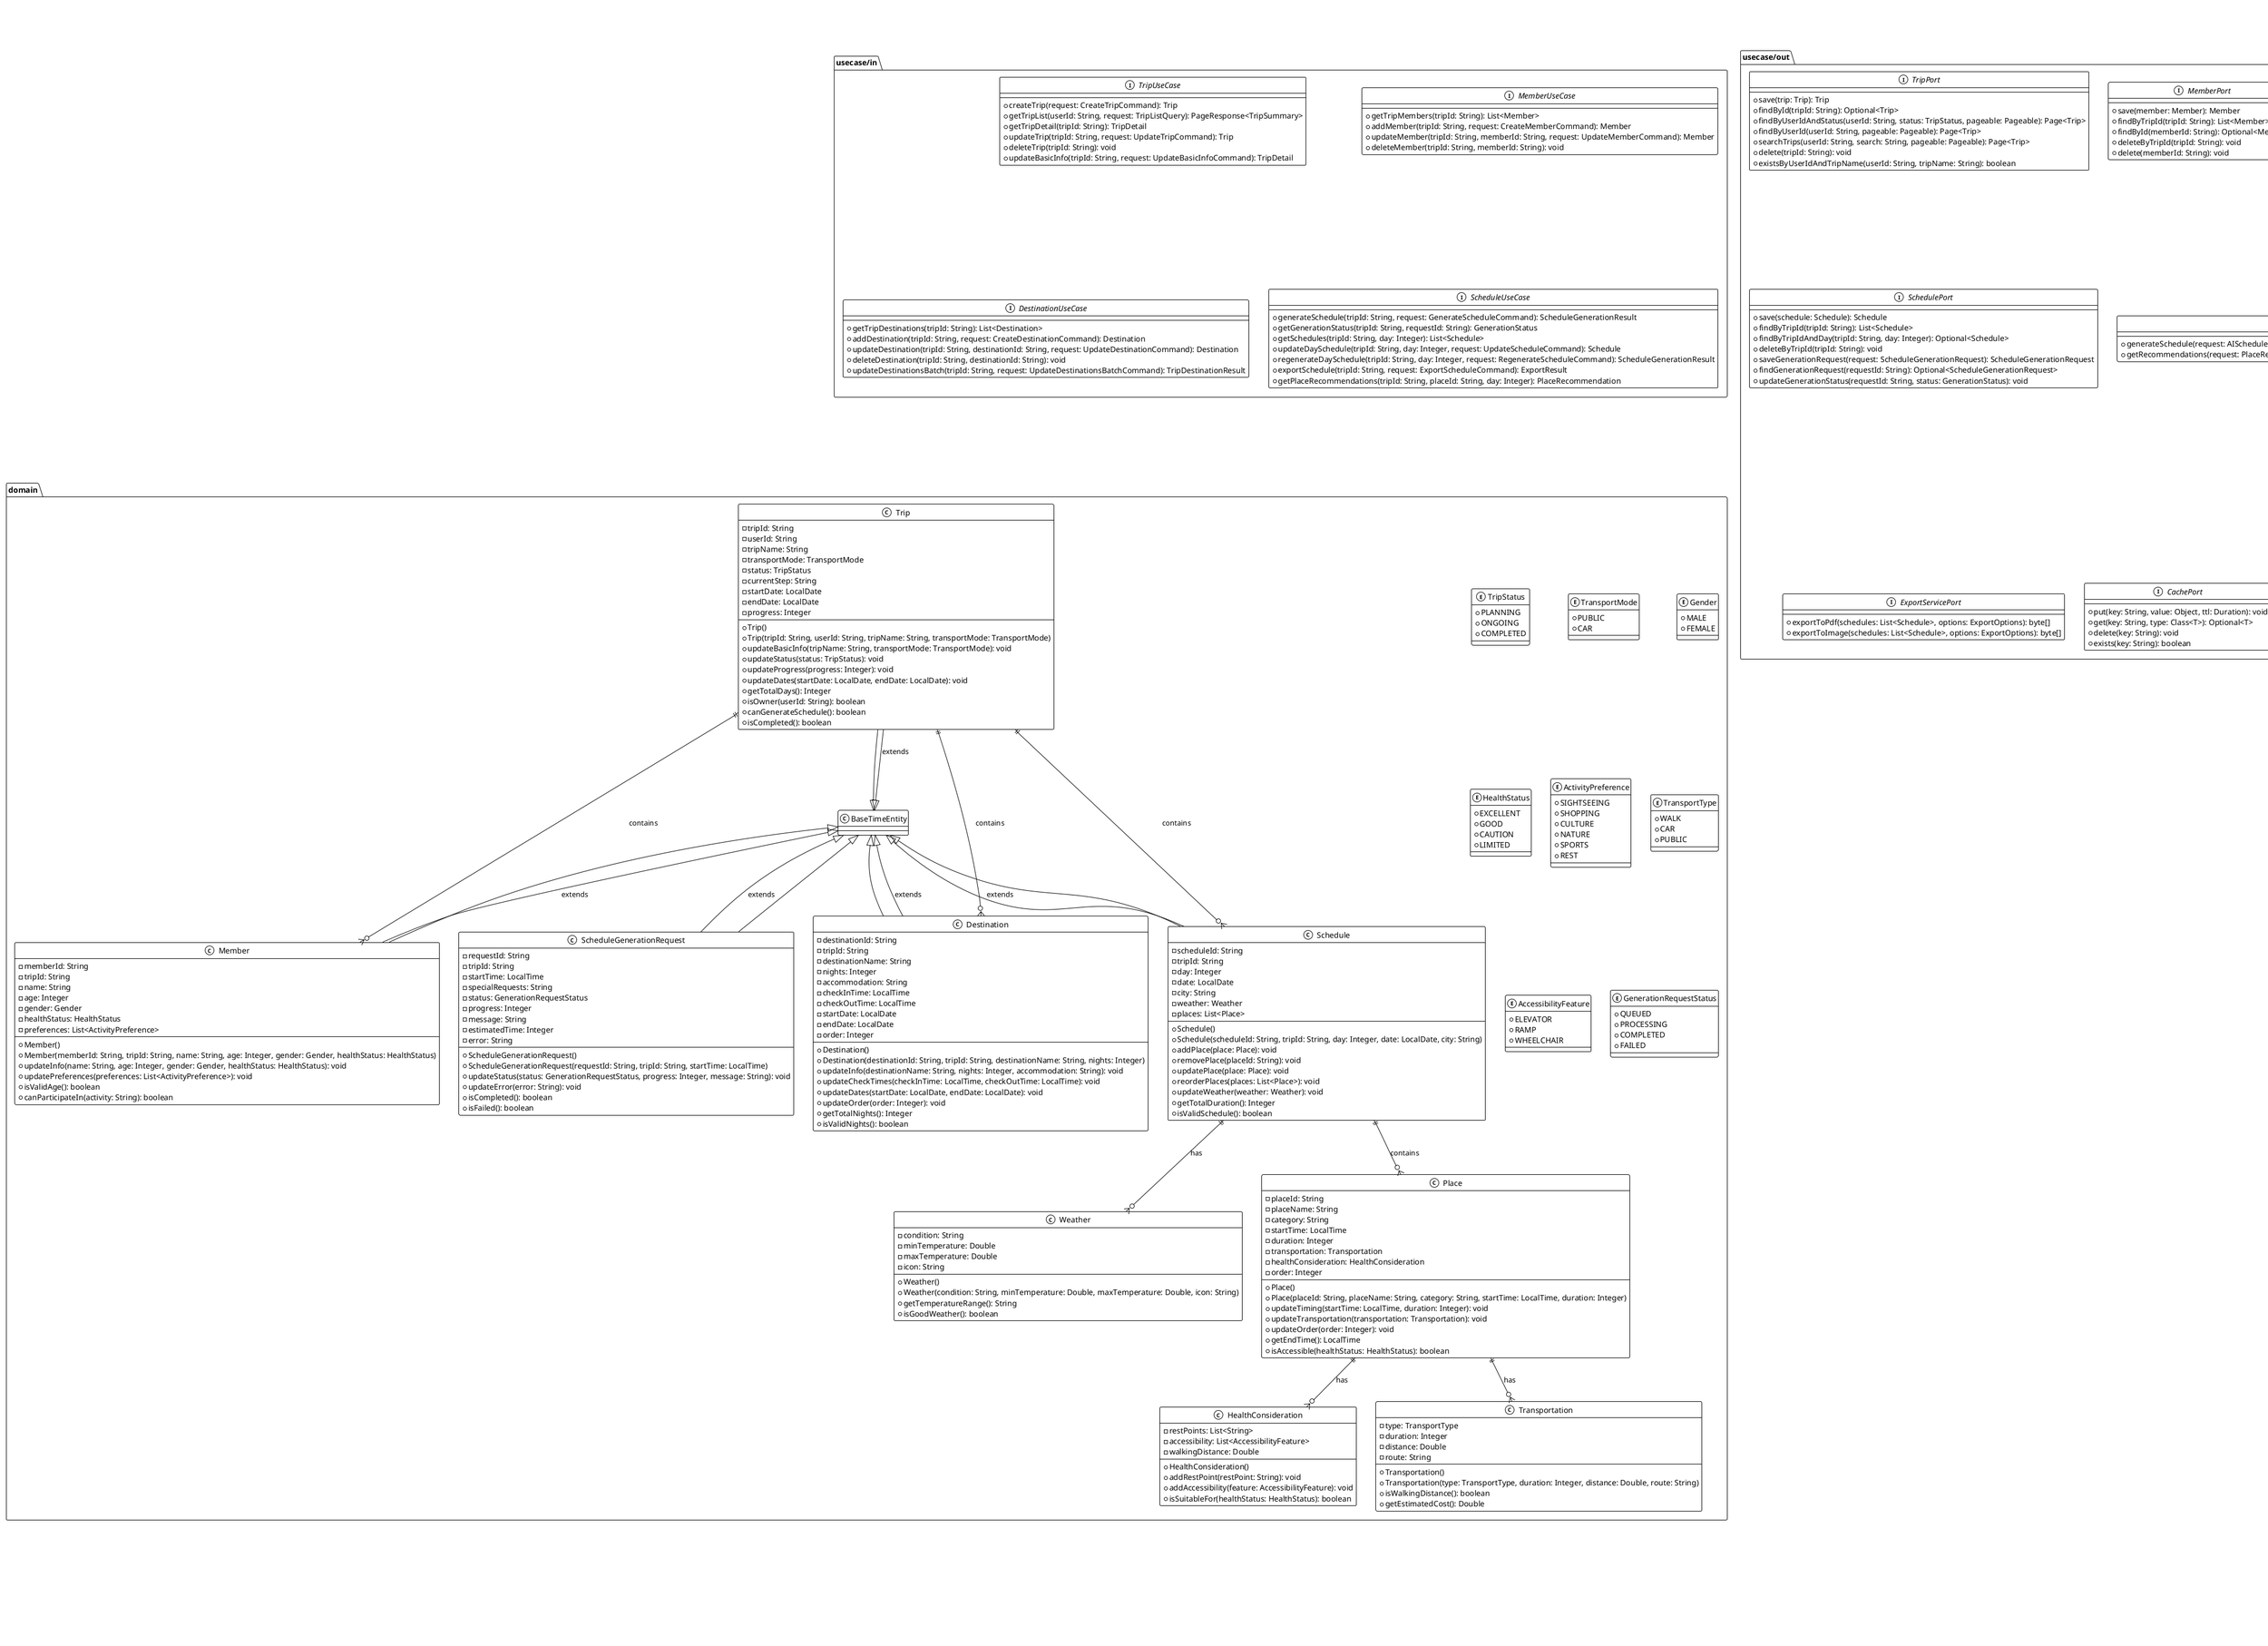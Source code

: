 @startuml
!theme mono

title Trip Service - Clean Architecture Class Design

' ===== USE CASE LAYER (INPUT PORTS) =====
package "usecase/in" {
    interface TripUseCase {
        +createTrip(request: CreateTripCommand): Trip
        +getTripList(userId: String, request: TripListQuery): PageResponse<TripSummary>
        +getTripDetail(tripId: String): TripDetail
        +updateTrip(tripId: String, request: UpdateTripCommand): Trip
        +deleteTrip(tripId: String): void
        +updateBasicInfo(tripId: String, request: UpdateBasicInfoCommand): TripDetail
    }
    
    interface MemberUseCase {
        +getTripMembers(tripId: String): List<Member>
        +addMember(tripId: String, request: CreateMemberCommand): Member
        +updateMember(tripId: String, memberId: String, request: UpdateMemberCommand): Member
        +deleteMember(tripId: String, memberId: String): void
    }
    
    interface DestinationUseCase {
        +getTripDestinations(tripId: String): List<Destination>
        +addDestination(tripId: String, request: CreateDestinationCommand): Destination
        +updateDestination(tripId: String, destinationId: String, request: UpdateDestinationCommand): Destination
        +deleteDestination(tripId: String, destinationId: String): void
        +updateDestinationsBatch(tripId: String, request: UpdateDestinationsBatchCommand): TripDestinationResult
    }
    
    interface ScheduleUseCase {
        +generateSchedule(tripId: String, request: GenerateScheduleCommand): ScheduleGenerationResult
        +getGenerationStatus(tripId: String, requestId: String): GenerationStatus
        +getSchedules(tripId: String, day: Integer): List<Schedule>
        +updateDaySchedule(tripId: String, day: Integer, request: UpdateScheduleCommand): Schedule
        +regenerateDaySchedule(tripId: String, day: Integer, request: RegenerateScheduleCommand): ScheduleGenerationResult
        +exportSchedule(tripId: String, request: ExportScheduleCommand): ExportResult
        +getPlaceRecommendations(tripId: String, placeId: String, day: Integer): PlaceRecommendation
    }
}

' ===== USE CASE LAYER (OUTPUT PORTS) =====
package "usecase/out" {
    interface TripPort {
        +save(trip: Trip): Trip
        +findById(tripId: String): Optional<Trip>
        +findByUserIdAndStatus(userId: String, status: TripStatus, pageable: Pageable): Page<Trip>
        +findByUserId(userId: String, pageable: Pageable): Page<Trip>
        +searchTrips(userId: String, search: String, pageable: Pageable): Page<Trip>
        +delete(tripId: String): void
        +existsByUserIdAndTripName(userId: String, tripName: String): boolean
    }
    
    interface MemberPort {
        +save(member: Member): Member
        +findByTripId(tripId: String): List<Member>
        +findById(memberId: String): Optional<Member>
        +deleteByTripId(tripId: String): void
        +delete(memberId: String): void
    }
    
    interface DestinationPort {
        +save(destination: Destination): Destination
        +findByTripId(tripId: String): List<Destination>
        +findById(destinationId: String): Optional<Destination>
        +deleteByTripId(tripId: String): void
        +delete(destinationId: String): void
        +saveAll(destinations: List<Destination>): List<Destination>
    }
    
    interface SchedulePort {
        +save(schedule: Schedule): Schedule
        +findByTripId(tripId: String): List<Schedule>
        +findByTripIdAndDay(tripId: String, day: Integer): Optional<Schedule>
        +deleteByTripId(tripId: String): void
        +saveGenerationRequest(request: ScheduleGenerationRequest): ScheduleGenerationRequest
        +findGenerationRequest(requestId: String): Optional<ScheduleGenerationRequest>
        +updateGenerationStatus(requestId: String, status: GenerationStatus): void
    }
    
    interface AIServicePort {
        +generateSchedule(request: AIScheduleRequest): CompletableFuture<AIScheduleResponse>
        +getRecommendations(request: PlaceRecommendationRequest): CompletableFuture<PlaceRecommendationResponse>
    }
    
    interface LocationServicePort {
        +getLocationInfo(locationName: String): Optional<LocationInfo>
        +searchLocations(query: String): List<LocationInfo>
        +validateDestination(destinationName: String): boolean
    }
    
    interface ExportServicePort {
        +exportToPdf(schedules: List<Schedule>, options: ExportOptions): byte[]
        +exportToImage(schedules: List<Schedule>, options: ExportOptions): byte[]
    }
    
    interface CachePort {
        +put(key: String, value: Object, ttl: Duration): void
        +get(key: String, type: Class<T>): Optional<T>
        +delete(key: String): void
        +exists(key: String): boolean
    }
    
    interface EventPort {
        +publishTripCreated(event: TripCreatedEvent): void
        +publishTripDeleted(event: TripDeletedEvent): void
        +publishScheduleGenerated(event: ScheduleGeneratedEvent): void
    }
}

' ===== SERVICE LAYER =====
package "service" {
    class TripService implements TripUseCase {
        -tripPort: TripPort
        -memberPort: MemberPort
        -destinationPort: DestinationPort
        -cachePort: CachePort
        -eventPort: EventPort
        +TripService(tripPort: TripPort, memberPort: MemberPort, destinationPort: DestinationPort, cachePort: CachePort, eventPort: EventPort)
        +createTrip(request: CreateTripCommand): Trip
        +getTripList(userId: String, request: TripListQuery): PageResponse<TripSummary>
        +getTripDetail(tripId: String): TripDetail
        +updateTrip(tripId: String, request: UpdateTripCommand): Trip
        +deleteTrip(tripId: String): void
        +updateBasicInfo(tripId: String, request: UpdateBasicInfoCommand): TripDetail
        -validateTripOwnership(tripId: String, userId: String): void
        -generateTripId(): String
    }
    
    class MemberService implements MemberUseCase {
        -memberPort: MemberPort
        -tripPort: TripPort
        -cachePort: CachePort
        +MemberService(memberPort: MemberPort, tripPort: TripPort, cachePort: CachePort)
        +getTripMembers(tripId: String): List<Member>
        +addMember(tripId: String, request: CreateMemberCommand): Member
        +updateMember(tripId: String, memberId: String, request: UpdateMemberCommand): Member
        +deleteMember(tripId: String, memberId: String): void
        -validateTripExists(tripId: String): void
        -generateMemberId(): String
    }
    
    class DestinationService implements DestinationUseCase {
        -destinationPort: DestinationPort
        -tripPort: TripPort
        -locationServicePort: LocationServicePort
        -cachePort: CachePort
        +DestinationService(destinationPort: DestinationPort, tripPort: TripPort, locationServicePort: LocationServicePort, cachePort: CachePort)
        +getTripDestinations(tripId: String): List<Destination>
        +addDestination(tripId: String, request: CreateDestinationCommand): Destination
        +updateDestination(tripId: String, destinationId: String, request: UpdateDestinationCommand): Destination
        +deleteDestination(tripId: String, destinationId: String): void
        +updateDestinationsBatch(tripId: String, request: UpdateDestinationsBatchCommand): TripDestinationResult
        -validateDestinationName(destinationName: String): void
        -calculateTripDates(destinations: List<Destination>): TripDateRange
        -generateDestinationId(): String
    }
    
    class ScheduleService implements ScheduleUseCase {
        -schedulePort: SchedulePort
        -tripPort: TripPort
        -aiServicePort: AIServicePort
        -exportServicePort: ExportServicePort
        -cachePort: CachePort
        -eventPort: EventPort
        +ScheduleService(schedulePort: SchedulePort, tripPort: TripPort, aiServicePort: AIServicePort, exportServicePort: ExportServicePort, cachePort: CachePort, eventPort: EventPort)
        +generateSchedule(tripId: String, request: GenerateScheduleCommand): ScheduleGenerationResult
        +getGenerationStatus(tripId: String, requestId: String): GenerationStatus
        +getSchedules(tripId: String, day: Integer): List<Schedule>
        +updateDaySchedule(tripId: String, day: Integer, request: UpdateScheduleCommand): Schedule
        +regenerateDaySchedule(tripId: String, day: Integer, request: RegenerateScheduleCommand): ScheduleGenerationResult
        +exportSchedule(tripId: String, request: ExportScheduleCommand): ExportResult
        +getPlaceRecommendations(tripId: String, placeId: String, day: Integer): PlaceRecommendation
        -validateTripForScheduleGeneration(tripId: String): void
        -buildAIScheduleRequest(trip: Trip, request: GenerateScheduleCommand): AIScheduleRequest
        -processAIScheduleResponse(tripId: String, response: AIScheduleResponse): List<Schedule>
        -generateRequestId(): String
    }
}

' ===== DOMAIN LAYER =====
package "domain" {
    class Trip extends BaseTimeEntity {
        -tripId: String
        -userId: String
        -tripName: String
        -transportMode: TransportMode
        -status: TripStatus
        -currentStep: String
        -startDate: LocalDate
        -endDate: LocalDate
        -progress: Integer
        +Trip()
        +Trip(tripId: String, userId: String, tripName: String, transportMode: TransportMode)
        +updateBasicInfo(tripName: String, transportMode: TransportMode): void
        +updateStatus(status: TripStatus): void
        +updateProgress(progress: Integer): void
        +updateDates(startDate: LocalDate, endDate: LocalDate): void
        +getTotalDays(): Integer
        +isOwner(userId: String): boolean
        +canGenerateSchedule(): boolean
        +isCompleted(): boolean
    }
    
    enum TripStatus {
        +PLANNING
        +ONGOING
        +COMPLETED
    }
    
    enum TransportMode {
        +PUBLIC
        +CAR
    }
    
    class Member extends BaseTimeEntity {
        -memberId: String
        -tripId: String
        -name: String
        -age: Integer
        -gender: Gender
        -healthStatus: HealthStatus
        -preferences: List<ActivityPreference>
        +Member()
        +Member(memberId: String, tripId: String, name: String, age: Integer, gender: Gender, healthStatus: HealthStatus)
        +updateInfo(name: String, age: Integer, gender: Gender, healthStatus: HealthStatus): void
        +updatePreferences(preferences: List<ActivityPreference>): void
        +isValidAge(): boolean
        +canParticipateIn(activity: String): boolean
    }
    
    enum Gender {
        +MALE
        +FEMALE
    }
    
    enum HealthStatus {
        +EXCELLENT
        +GOOD
        +CAUTION
        +LIMITED
    }
    
    enum ActivityPreference {
        +SIGHTSEEING
        +SHOPPING
        +CULTURE
        +NATURE
        +SPORTS
        +REST
    }
    
    class Destination extends BaseTimeEntity {
        -destinationId: String
        -tripId: String
        -destinationName: String
        -nights: Integer
        -accommodation: String
        -checkInTime: LocalTime
        -checkOutTime: LocalTime
        -startDate: LocalDate
        -endDate: LocalDate
        -order: Integer
        +Destination()
        +Destination(destinationId: String, tripId: String, destinationName: String, nights: Integer)
        +updateInfo(destinationName: String, nights: Integer, accommodation: String): void
        +updateCheckTimes(checkInTime: LocalTime, checkOutTime: LocalTime): void
        +updateDates(startDate: LocalDate, endDate: LocalDate): void
        +updateOrder(order: Integer): void
        +getTotalNights(): Integer
        +isValidNights(): boolean
    }
    
    class Schedule extends BaseTimeEntity {
        -scheduleId: String
        -tripId: String
        -day: Integer
        -date: LocalDate
        -city: String
        -weather: Weather
        -places: List<Place>
        +Schedule()
        +Schedule(scheduleId: String, tripId: String, day: Integer, date: LocalDate, city: String)
        +addPlace(place: Place): void
        +removePlace(placeId: String): void
        +updatePlace(place: Place): void
        +reorderPlaces(places: List<Place>): void
        +updateWeather(weather: Weather): void
        +getTotalDuration(): Integer
        +isValidSchedule(): boolean
    }
    
    class Place {
        -placeId: String
        -placeName: String
        -category: String
        -startTime: LocalTime
        -duration: Integer
        -transportation: Transportation
        -healthConsideration: HealthConsideration
        -order: Integer
        +Place()
        +Place(placeId: String, placeName: String, category: String, startTime: LocalTime, duration: Integer)
        +updateTiming(startTime: LocalTime, duration: Integer): void
        +updateTransportation(transportation: Transportation): void
        +updateOrder(order: Integer): void
        +getEndTime(): LocalTime
        +isAccessible(healthStatus: HealthStatus): boolean
    }
    
    class Weather {
        -condition: String
        -minTemperature: Double
        -maxTemperature: Double
        -icon: String
        +Weather()
        +Weather(condition: String, minTemperature: Double, maxTemperature: Double, icon: String)
        +getTemperatureRange(): String
        +isGoodWeather(): boolean
    }
    
    class Transportation {
        -type: TransportType
        -duration: Integer
        -distance: Double
        -route: String
        +Transportation()
        +Transportation(type: TransportType, duration: Integer, distance: Double, route: String)
        +isWalkingDistance(): boolean
        +getEstimatedCost(): Double
    }
    
    enum TransportType {
        +WALK
        +CAR
        +PUBLIC
    }
    
    class HealthConsideration {
        -restPoints: List<String>
        -accessibility: List<AccessibilityFeature>
        -walkingDistance: Double
        +HealthConsideration()
        +addRestPoint(restPoint: String): void
        +addAccessibility(feature: AccessibilityFeature): void
        +isSuitableFor(healthStatus: HealthStatus): boolean
    }
    
    enum AccessibilityFeature {
        +ELEVATOR
        +RAMP
        +WHEELCHAIR
    }
    
    class ScheduleGenerationRequest extends BaseTimeEntity {
        -requestId: String
        -tripId: String
        -startTime: LocalTime
        -specialRequests: String
        -status: GenerationRequestStatus
        -progress: Integer
        -message: String
        -estimatedTime: Integer
        -error: String
        +ScheduleGenerationRequest()
        +ScheduleGenerationRequest(requestId: String, tripId: String, startTime: LocalTime)
        +updateStatus(status: GenerationRequestStatus, progress: Integer, message: String): void
        +updateError(error: String): void
        +isCompleted(): boolean
        +isFailed(): boolean
    }
    
    enum GenerationRequestStatus {
        +QUEUED
        +PROCESSING
        +COMPLETED
        +FAILED
    }
}

' ===== CONTROLLER LAYER =====
package "controller" {
    class TripController {
        -tripUseCase: TripUseCase
        +TripController(tripUseCase: TripUseCase)
        +getTripList(status: String, search: String, sort: String, page: Integer, size: Integer): ResponseEntity<ApiResponse<TripListResponse>>
        +createTrip(request: CreateTripRequest): ResponseEntity<ApiResponse<TripResponse>>
        +getTripDetail(tripId: String): ResponseEntity<ApiResponse<TripDetailResponse>>
        +updateTrip(tripId: String, request: UpdateTripRequest): ResponseEntity<ApiResponse<TripResponse>>
        +deleteTrip(tripId: String): ResponseEntity<ApiResponse<Void>>
        +updateTripBasicInfo(tripId: String, request: UpdateTripBasicInfoRequest): ResponseEntity<ApiResponse<TripBasicInfoResponse>>
        -getCurrentUserId(): String
        -buildTripListQuery(status: String, search: String, sort: String, page: Integer, size: Integer): TripListQuery
    }
    
    class MemberController {
        -memberUseCase: MemberUseCase
        +MemberController(memberUseCase: MemberUseCase)
        +getTripMembers(tripId: String): ResponseEntity<ApiResponse<List<MemberResponse>>>
        +addTripMember(tripId: String, request: CreateMemberRequest): ResponseEntity<ApiResponse<MemberResponse>>
        +updateTripMember(tripId: String, memberId: String, request: UpdateMemberRequest): ResponseEntity<ApiResponse<MemberResponse>>
        +deleteTripMember(tripId: String, memberId: String): ResponseEntity<ApiResponse<Void>>
    }
    
    class DestinationController {
        -destinationUseCase: DestinationUseCase
        +DestinationController(destinationUseCase: DestinationUseCase)
        +getTripDestinations(tripId: String): ResponseEntity<ApiResponse<List<DestinationResponse>>>
        +addTripDestination(tripId: String, request: CreateDestinationRequest): ResponseEntity<ApiResponse<DestinationResponse>>
        +updateTripDestination(tripId: String, destinationId: String, request: UpdateDestinationRequest): ResponseEntity<ApiResponse<DestinationResponse>>
        +deleteTripDestination(tripId: String, destinationId: String): ResponseEntity<ApiResponse<Void>>
        +updateTripDestinationsBatch(tripId: String, request: UpdateDestinationsBatchRequest): ResponseEntity<ApiResponse<DestinationsBatchResponse>>
    }
    
    class ScheduleController {
        -scheduleUseCase: ScheduleUseCase
        +ScheduleController(scheduleUseCase: ScheduleUseCase)
        +generateSchedule(tripId: String, request: GenerateScheduleRequest): ResponseEntity<ApiResponse<GenerateScheduleResponse>>
        +getGenerationStatus(tripId: String, requestId: String): ResponseEntity<ApiResponse<GenerationStatusResponse>>
        +getSchedules(tripId: String, day: Integer): ResponseEntity<ApiResponse<ScheduleListResponse>>
        +updateDaySchedule(tripId: String, day: Integer, request: UpdateScheduleRequest): ResponseEntity<ApiResponse<ScheduleResponse>>
        +regenerateDaySchedule(tripId: String, day: Integer, request: RegenerateScheduleRequest): ResponseEntity<ApiResponse<GenerateScheduleResponse>>
        +exportSchedule(tripId: String, request: ExportScheduleRequest): ResponseEntity<byte[]>
        +getSchedulePlaceRecommendations(tripId: String, placeId: String, day: Integer): ResponseEntity<ApiResponse<PlaceRecommendationResponse>>
    }
}

' ===== GATEWAY LAYER =====
package "gateway" {
    class TripJpaAdapter implements TripPort {
        -tripRepository: TripRepository
        +TripJpaAdapter(tripRepository: TripRepository)
        +save(trip: Trip): Trip
        +findById(tripId: String): Optional<Trip>
        +findByUserIdAndStatus(userId: String, status: TripStatus, pageable: Pageable): Page<Trip>
        +findByUserId(userId: String, pageable: Pageable): Page<Trip>
        +searchTrips(userId: String, search: String, pageable: Pageable): Page<Trip>
        +delete(tripId: String): void
        +existsByUserIdAndTripName(userId: String, tripName: String): boolean
    }
    
    class MemberJpaAdapter implements MemberPort {
        -memberRepository: MemberRepository
        +MemberJpaAdapter(memberRepository: MemberRepository)
        +save(member: Member): Member
        +findByTripId(tripId: String): List<Member>
        +findById(memberId: String): Optional<Member>
        +deleteByTripId(tripId: String): void
        +delete(memberId: String): void
    }
    
    class DestinationJpaAdapter implements DestinationPort {
        -destinationRepository: DestinationRepository
        +DestinationJpaAdapter(destinationRepository: DestinationRepository)
        +save(destination: Destination): Destination
        +findByTripId(tripId: String): List<Destination>
        +findById(destinationId: String): Optional<Destination>
        +deleteByTripId(tripId: String): void
        +delete(destinationId: String): void
        +saveAll(destinations: List<Destination>): List<Destination>
    }
    
    class ScheduleJpaAdapter implements SchedulePort {
        -scheduleRepository: ScheduleRepository
        -generationRequestRepository: GenerationRequestRepository
        +ScheduleJpaAdapter(scheduleRepository: ScheduleRepository, generationRequestRepository: GenerationRequestRepository)
        +save(schedule: Schedule): Schedule
        +findByTripId(tripId: String): List<Schedule>
        +findByTripIdAndDay(tripId: String, day: Integer): Optional<Schedule>
        +deleteByTripId(tripId: String): void
        +saveGenerationRequest(request: ScheduleGenerationRequest): ScheduleGenerationRequest
        +findGenerationRequest(requestId: String): Optional<ScheduleGenerationRequest>
        +updateGenerationStatus(requestId: String, status: GenerationStatus): void
    }
    
    class AIServiceAdapter implements AIServicePort {
        -aiServiceClient: AIServiceClient
        -cachePort: CachePort
        +AIServiceAdapter(aiServiceClient: AIServiceClient, cachePort: CachePort)
        +generateSchedule(request: AIScheduleRequest): CompletableFuture<AIScheduleResponse>
        +getRecommendations(request: PlaceRecommendationRequest): CompletableFuture<PlaceRecommendationResponse>
        -getCachedRecommendation(placeId: String): Optional<PlaceRecommendation>
        -cacheRecommendation(placeId: String, recommendation: PlaceRecommendation): void
    }
    
    class LocationServiceAdapter implements LocationServicePort {
        -locationServiceClient: LocationServiceClient
        -cachePort: CachePort
        +LocationServiceAdapter(locationServiceClient: LocationServiceClient, cachePort: CachePort)
        +getLocationInfo(locationName: String): Optional<LocationInfo>
        +searchLocations(query: String): List<LocationInfo>
        +validateDestination(destinationName: String): boolean
        -getCachedLocationInfo(locationName: String): Optional<LocationInfo>
        -cacheLocationInfo(locationName: String, locationInfo: LocationInfo): void
    }
    
    class ExportServiceAdapter implements ExportServicePort {
        -pdfGenerator: PdfGenerator
        -imageGenerator: ImageGenerator
        +ExportServiceAdapter(pdfGenerator: PdfGenerator, imageGenerator: ImageGenerator)
        +exportToPdf(schedules: List<Schedule>, options: ExportOptions): byte[]
        +exportToImage(schedules: List<Schedule>, options: ExportOptions): byte[]
    }
    
    class RedisCacheAdapter implements CachePort {
        -cacheService: CacheService
        +RedisCacheAdapter(cacheService: CacheService)
        +put(key: String, value: Object, ttl: Duration): void
        +get(key: String, type: Class<T>): Optional<T>
        +delete(key: String): void
        +exists(key: String): boolean
    }
    
    class EventPublisherAdapter implements EventPort {
        -eventPublisher: EventPublisher
        +EventPublisherAdapter(eventPublisher: EventPublisher)
        +publishTripCreated(event: TripCreatedEvent): void
        +publishTripDeleted(event: TripDeletedEvent): void
        +publishScheduleGenerated(event: ScheduleGeneratedEvent): void
    }
}

' ===== DTO LAYER =====
package "dto" {
    ' Command Objects (Input)
    class CreateTripCommand {
        -tripName: String
        -transportMode: TransportMode
        +CreateTripCommand()
        +CreateTripCommand(tripName: String, transportMode: TransportMode)
        +validate(): void
    }
    
    class UpdateTripCommand {
        -tripName: String
        -transportMode: TransportMode
        +UpdateTripCommand()
        +validate(): void
    }
    
    class UpdateBasicInfoCommand {
        -tripName: String
        -transportMode: TransportMode
        -members: List<CreateMemberCommand>
        +UpdateBasicInfoCommand()
        +validate(): void
    }
    
    class TripListQuery {
        -userId: String
        -status: TripStatus
        -search: String
        -sort: String
        -pageable: Pageable
        +TripListQuery()
        +TripListQuery(userId: String, status: TripStatus, search: String, sort: String, pageable: Pageable)
    }
    
    class CreateMemberCommand {
        -name: String
        -age: Integer
        -gender: Gender
        -healthStatus: HealthStatus
        -preferences: List<ActivityPreference>
        +CreateMemberCommand()
        +validate(): void
    }
    
    class UpdateMemberCommand {
        -name: String
        -age: Integer
        -gender: Gender
        -healthStatus: HealthStatus
        -preferences: List<ActivityPreference>
        +UpdateMemberCommand()
        +validate(): void
    }
    
    class CreateDestinationCommand {
        -destinationName: String
        -nights: Integer
        -accommodation: String
        -checkInTime: LocalTime
        -checkOutTime: LocalTime
        +CreateDestinationCommand()
        +validate(): void
    }
    
    class UpdateDestinationCommand {
        -destinationName: String
        -nights: Integer
        -accommodation: String
        -checkInTime: LocalTime
        -checkOutTime: LocalTime
        +UpdateDestinationCommand()
        +validate(): void
    }
    
    class UpdateDestinationsBatchCommand {
        -destinations: List<CreateDestinationCommand>
        +UpdateDestinationsBatchCommand()
        +validate(): void
    }
    
    class GenerateScheduleCommand {
        -startTime: LocalTime
        -specialRequests: String
        +GenerateScheduleCommand()
        +GenerateScheduleCommand(startTime: LocalTime, specialRequests: String)
        +validate(): void
    }
    
    class UpdateScheduleCommand {
        -places: List<PlaceOrder>
        +UpdateScheduleCommand()
        +validate(): void
    }
    
    class RegenerateScheduleCommand {
        -specialRequests: String
        +RegenerateScheduleCommand()
        +RegenerateScheduleCommand(specialRequests: String)
    }
    
    class ExportScheduleCommand {
        -format: String
        -includeMap: Boolean
        -days: List<Integer>
        +ExportScheduleCommand()
        +validate(): void
    }
    
    class PlaceOrder {
        -placeId: String
        -order: Integer
        +PlaceOrder()
        +PlaceOrder(placeId: String, order: Integer)
    }
    
    ' Response Objects (Output)
    class TripSummary {
        -tripId: String
        -tripName: String
        -status: TripStatus
        -currentStep: String
        -startDate: LocalDate
        -endDate: LocalDate
        -memberCount: Integer
        -destinationCount: Integer
        -progress: Integer
        -createdAt: LocalDateTime
        -updatedAt: LocalDateTime
        +TripSummary()
        +fromTrip(trip: Trip): TripSummary
    }
    
    class TripDetail {
        -tripId: String
        -tripName: String
        -transportMode: TransportMode
        -status: TripStatus
        -currentStep: String
        -startDate: LocalDate
        -endDate: LocalDate
        -members: List<Member>
        -destinations: List<Destination>
        -hasSchedule: Boolean
        -createdAt: LocalDateTime
        -updatedAt: LocalDateTime
        +TripDetail()
        +fromTrip(trip: Trip, members: List<Member>, destinations: List<Destination>, hasSchedule: Boolean): TripDetail
    }
    
    class TripDestinationResult {
        -tripId: String
        -destinations: List<Destination>
        -totalDays: Integer
        -startDate: LocalDate
        -endDate: LocalDate
        -updatedAt: LocalDateTime
        +TripDestinationResult()
        +create(tripId: String, destinations: List<Destination>): TripDestinationResult
    }
    
    class ScheduleGenerationResult {
        -requestId: String
        -status: GenerationRequestStatus
        -message: String
        +ScheduleGenerationResult()
        +ScheduleGenerationResult(requestId: String, status: GenerationRequestStatus, message: String)
    }
    
    class GenerationStatus {
        -requestId: String
        -status: GenerationRequestStatus
        -progress: Integer
        -message: String
        -estimatedTime: Integer
        -error: String
        +GenerationStatus()
        +fromRequest(request: ScheduleGenerationRequest): GenerationStatus
    }
    
    class ExportResult {
        -data: byte[]
        -contentType: String
        -filename: String
        +ExportResult()
        +ExportResult(data: byte[], contentType: String, filename: String)
    }
    
    class PlaceRecommendation {
        -placeId: String
        -placeName: String
        -reasons: List<String>
        -tips: RecommendationTips
        -context: RecommendationContext
        -fromCache: Boolean
        +PlaceRecommendation()
    }
    
    class RecommendationTips {
        -description: String
        -events: List<String>
        -bestVisitTime: String
        -estimatedDuration: String
        -photoSpots: List<String>
        -practicalTips: List<String>
        +RecommendationTips()
    }
    
    class RecommendationContext {
        -day: Integer
        -previousPlace: String
        -nextPlace: String
        +RecommendationContext()
    }
    
    ' External Service DTOs
    class AIScheduleRequest {
        -tripId: String
        -members: List<Member>
        -destinations: List<Destination>
        -startTime: LocalTime
        -specialRequests: String
        -transportMode: TransportMode
        +AIScheduleRequest()
    }
    
    class AIScheduleResponse {
        -schedules: List<AIScheduleDay>
        -metadata: AIResponseMetadata
        +AIScheduleResponse()
    }
    
    class AIScheduleDay {
        -day: Integer
        -date: LocalDate
        -city: String
        -weather: Weather
        -places: List<AIPlace>
        +AIScheduleDay()
    }
    
    class AIPlace {
        -placeId: String
        -placeName: String
        -category: String
        -startTime: LocalTime
        -duration: Integer
        -transportation: Transportation
        -healthConsideration: HealthConsideration
        +AIPlace()
    }
    
    class AIResponseMetadata {
        -generatedAt: LocalDateTime
        -confidence: Double
        -version: String
        +AIResponseMetadata()
    }
    
    class PlaceRecommendationRequest {
        -placeId: String
        -placeName: String
        -tripContext: TripContext
        -memberProfiles: List<MemberProfile>
        +PlaceRecommendationRequest()
    }
    
    class PlaceRecommendationResponse {
        -placeId: String
        -recommendations: PlaceRecommendation
        +PlaceRecommendationResponse()
    }
    
    class TripContext {
        -tripId: String
        -day: Integer
        -previousPlace: String
        -nextPlace: String
        -transportMode: TransportMode
        +TripContext()
    }
    
    class MemberProfile {
        -age: Integer
        -gender: Gender
        -healthStatus: HealthStatus
        -preferences: List<ActivityPreference>
        +MemberProfile()
        +fromMember(member: Member): MemberProfile
    }
    
    class LocationInfo {
        -locationId: String
        -locationName: String
        -coordinates: Coordinates
        -category: String
        -description: String
        +LocationInfo()
    }
    
    class Coordinates {
        -latitude: Double
        -longitude: Double
        +Coordinates()
        +Coordinates(latitude: Double, longitude: Double)
    }
    
    class ExportOptions {
        -includeMap: Boolean
        -days: List<Integer>
        -format: String
        +ExportOptions()
    }
}

' ===== RELATIONSHIPS =====
' Use Case Dependencies
TripService --> TripPort : uses
TripService --> MemberPort : uses
TripService --> DestinationPort : uses
TripService --> CachePort : uses
TripService --> EventPort : uses

MemberService --> MemberPort : uses
MemberService --> TripPort : uses
MemberService --> CachePort : uses

DestinationService --> DestinationPort : uses
DestinationService --> TripPort : uses
DestinationService --> LocationServicePort : uses
DestinationService --> CachePort : uses

ScheduleService --> SchedulePort : uses
ScheduleService --> TripPort : uses
ScheduleService --> AIServicePort : uses
ScheduleService --> ExportServicePort : uses
ScheduleService --> CachePort : uses
ScheduleService --> EventPort : uses

' Controller Dependencies
TripController --> TripUseCase : uses
MemberController --> MemberUseCase : uses
DestinationController --> DestinationUseCase : uses
ScheduleController --> ScheduleUseCase : uses

' Gateway Implementations
TripJpaAdapter --|> TripPort : implements
MemberJpaAdapter --|> MemberPort : implements
DestinationJpaAdapter --|> DestinationPort : implements
ScheduleJpaAdapter --|> SchedulePort : implements
AIServiceAdapter --|> AIServicePort : implements
LocationServiceAdapter --|> LocationServicePort : implements
ExportServiceAdapter --|> ExportServicePort : implements
RedisCacheAdapter --|> CachePort : implements
EventPublisherAdapter --|> EventPort : implements

' Domain Relationships
Trip ||--o{ Member : contains
Trip ||--o{ Destination : contains
Trip ||--o{ Schedule : contains
Schedule ||--o{ Place : contains
Place ||--o{ Transportation : has
Place ||--o{ HealthConsideration : has
Schedule ||--o{ Weather : has

' Inheritance
Trip --|> BaseTimeEntity : extends
Member --|> BaseTimeEntity : extends
Destination --|> BaseTimeEntity : extends
Schedule --|> BaseTimeEntity : extends
ScheduleGenerationRequest --|> BaseTimeEntity : extends

@enduml